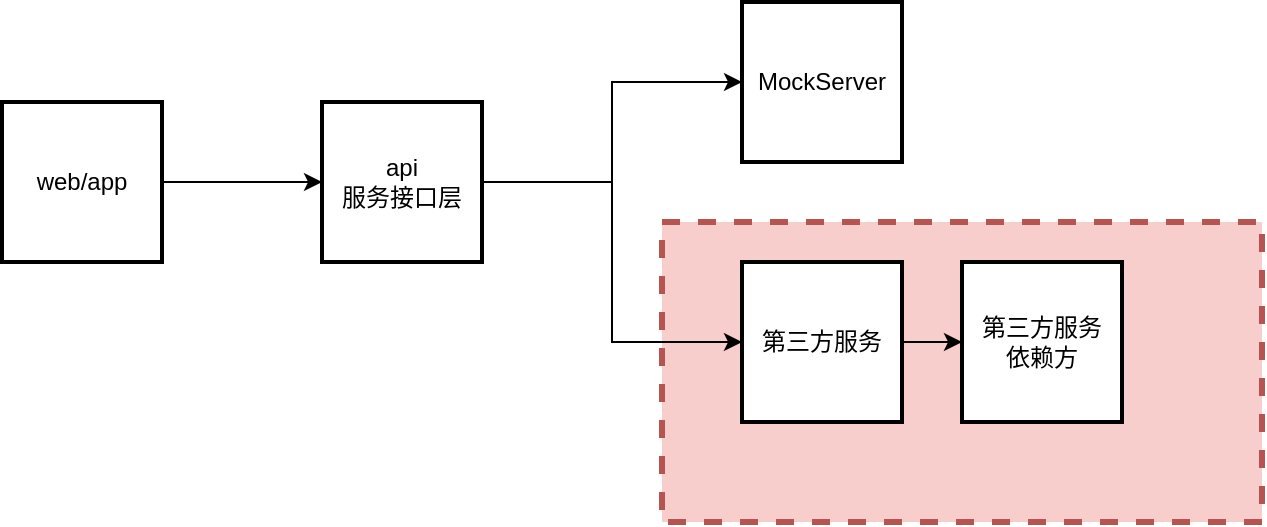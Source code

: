 <mxfile version="13.7.7" type="github">
  <diagram id="tdZsxMTQ4dPTtJLJoxvn" name="Page-1">
    <mxGraphModel dx="1102" dy="582" grid="1" gridSize="10" guides="1" tooltips="1" connect="1" arrows="1" fold="1" page="1" pageScale="1" pageWidth="827" pageHeight="1169" math="0" shadow="0">
      <root>
        <mxCell id="0" />
        <mxCell id="1" parent="0" />
        <mxCell id="Rp5ab1MMAdR8dj3LeMnx-11" value="" style="rounded=0;whiteSpace=wrap;html=1;dashed=1;strokeWidth=3;fillColor=#f8cecc;strokeColor=#b85450;" vertex="1" parent="1">
          <mxGeometry x="370" y="240" width="300" height="150" as="geometry" />
        </mxCell>
        <mxCell id="Rp5ab1MMAdR8dj3LeMnx-6" style="edgeStyle=orthogonalEdgeStyle;rounded=0;orthogonalLoop=1;jettySize=auto;html=1;exitX=1;exitY=0.5;exitDx=0;exitDy=0;entryX=0;entryY=0.5;entryDx=0;entryDy=0;" edge="1" parent="1" source="Rp5ab1MMAdR8dj3LeMnx-1" target="Rp5ab1MMAdR8dj3LeMnx-2">
          <mxGeometry relative="1" as="geometry" />
        </mxCell>
        <mxCell id="Rp5ab1MMAdR8dj3LeMnx-1" value="" style="whiteSpace=wrap;html=1;aspect=fixed;" vertex="1" parent="1">
          <mxGeometry x="40" y="180" width="80" height="80" as="geometry" />
        </mxCell>
        <mxCell id="Rp5ab1MMAdR8dj3LeMnx-7" style="edgeStyle=orthogonalEdgeStyle;rounded=0;orthogonalLoop=1;jettySize=auto;html=1;exitX=1;exitY=0.5;exitDx=0;exitDy=0;entryX=0;entryY=0.5;entryDx=0;entryDy=0;" edge="1" parent="1" source="Rp5ab1MMAdR8dj3LeMnx-2" target="Rp5ab1MMAdR8dj3LeMnx-3">
          <mxGeometry relative="1" as="geometry" />
        </mxCell>
        <mxCell id="Rp5ab1MMAdR8dj3LeMnx-8" style="edgeStyle=orthogonalEdgeStyle;rounded=0;orthogonalLoop=1;jettySize=auto;html=1;exitX=1;exitY=0.5;exitDx=0;exitDy=0;" edge="1" parent="1" source="Rp5ab1MMAdR8dj3LeMnx-2" target="Rp5ab1MMAdR8dj3LeMnx-5">
          <mxGeometry relative="1" as="geometry" />
        </mxCell>
        <mxCell id="Rp5ab1MMAdR8dj3LeMnx-2" value="api&lt;br&gt;服务接口层" style="whiteSpace=wrap;html=1;aspect=fixed;strokeWidth=2;" vertex="1" parent="1">
          <mxGeometry x="200" y="180" width="80" height="80" as="geometry" />
        </mxCell>
        <mxCell id="Rp5ab1MMAdR8dj3LeMnx-3" value="MockServer" style="whiteSpace=wrap;html=1;aspect=fixed;strokeWidth=2;" vertex="1" parent="1">
          <mxGeometry x="410" y="130" width="80" height="80" as="geometry" />
        </mxCell>
        <mxCell id="Rp5ab1MMAdR8dj3LeMnx-4" value="第三方服务&lt;br&gt;依赖方" style="whiteSpace=wrap;html=1;aspect=fixed;strokeWidth=2;" vertex="1" parent="1">
          <mxGeometry x="520" y="260" width="80" height="80" as="geometry" />
        </mxCell>
        <mxCell id="Rp5ab1MMAdR8dj3LeMnx-9" style="edgeStyle=orthogonalEdgeStyle;rounded=0;orthogonalLoop=1;jettySize=auto;html=1;exitX=1;exitY=0.5;exitDx=0;exitDy=0;entryX=0;entryY=0.5;entryDx=0;entryDy=0;" edge="1" parent="1" source="Rp5ab1MMAdR8dj3LeMnx-5" target="Rp5ab1MMAdR8dj3LeMnx-4">
          <mxGeometry relative="1" as="geometry" />
        </mxCell>
        <mxCell id="Rp5ab1MMAdR8dj3LeMnx-5" value="第三方服务&lt;br&gt;" style="whiteSpace=wrap;html=1;aspect=fixed;strokeWidth=2;" vertex="1" parent="1">
          <mxGeometry x="410" y="260" width="80" height="80" as="geometry" />
        </mxCell>
        <mxCell id="Rp5ab1MMAdR8dj3LeMnx-12" value="web/app" style="whiteSpace=wrap;html=1;aspect=fixed;strokeWidth=2;" vertex="1" parent="1">
          <mxGeometry x="40" y="180" width="80" height="80" as="geometry" />
        </mxCell>
      </root>
    </mxGraphModel>
  </diagram>
</mxfile>
